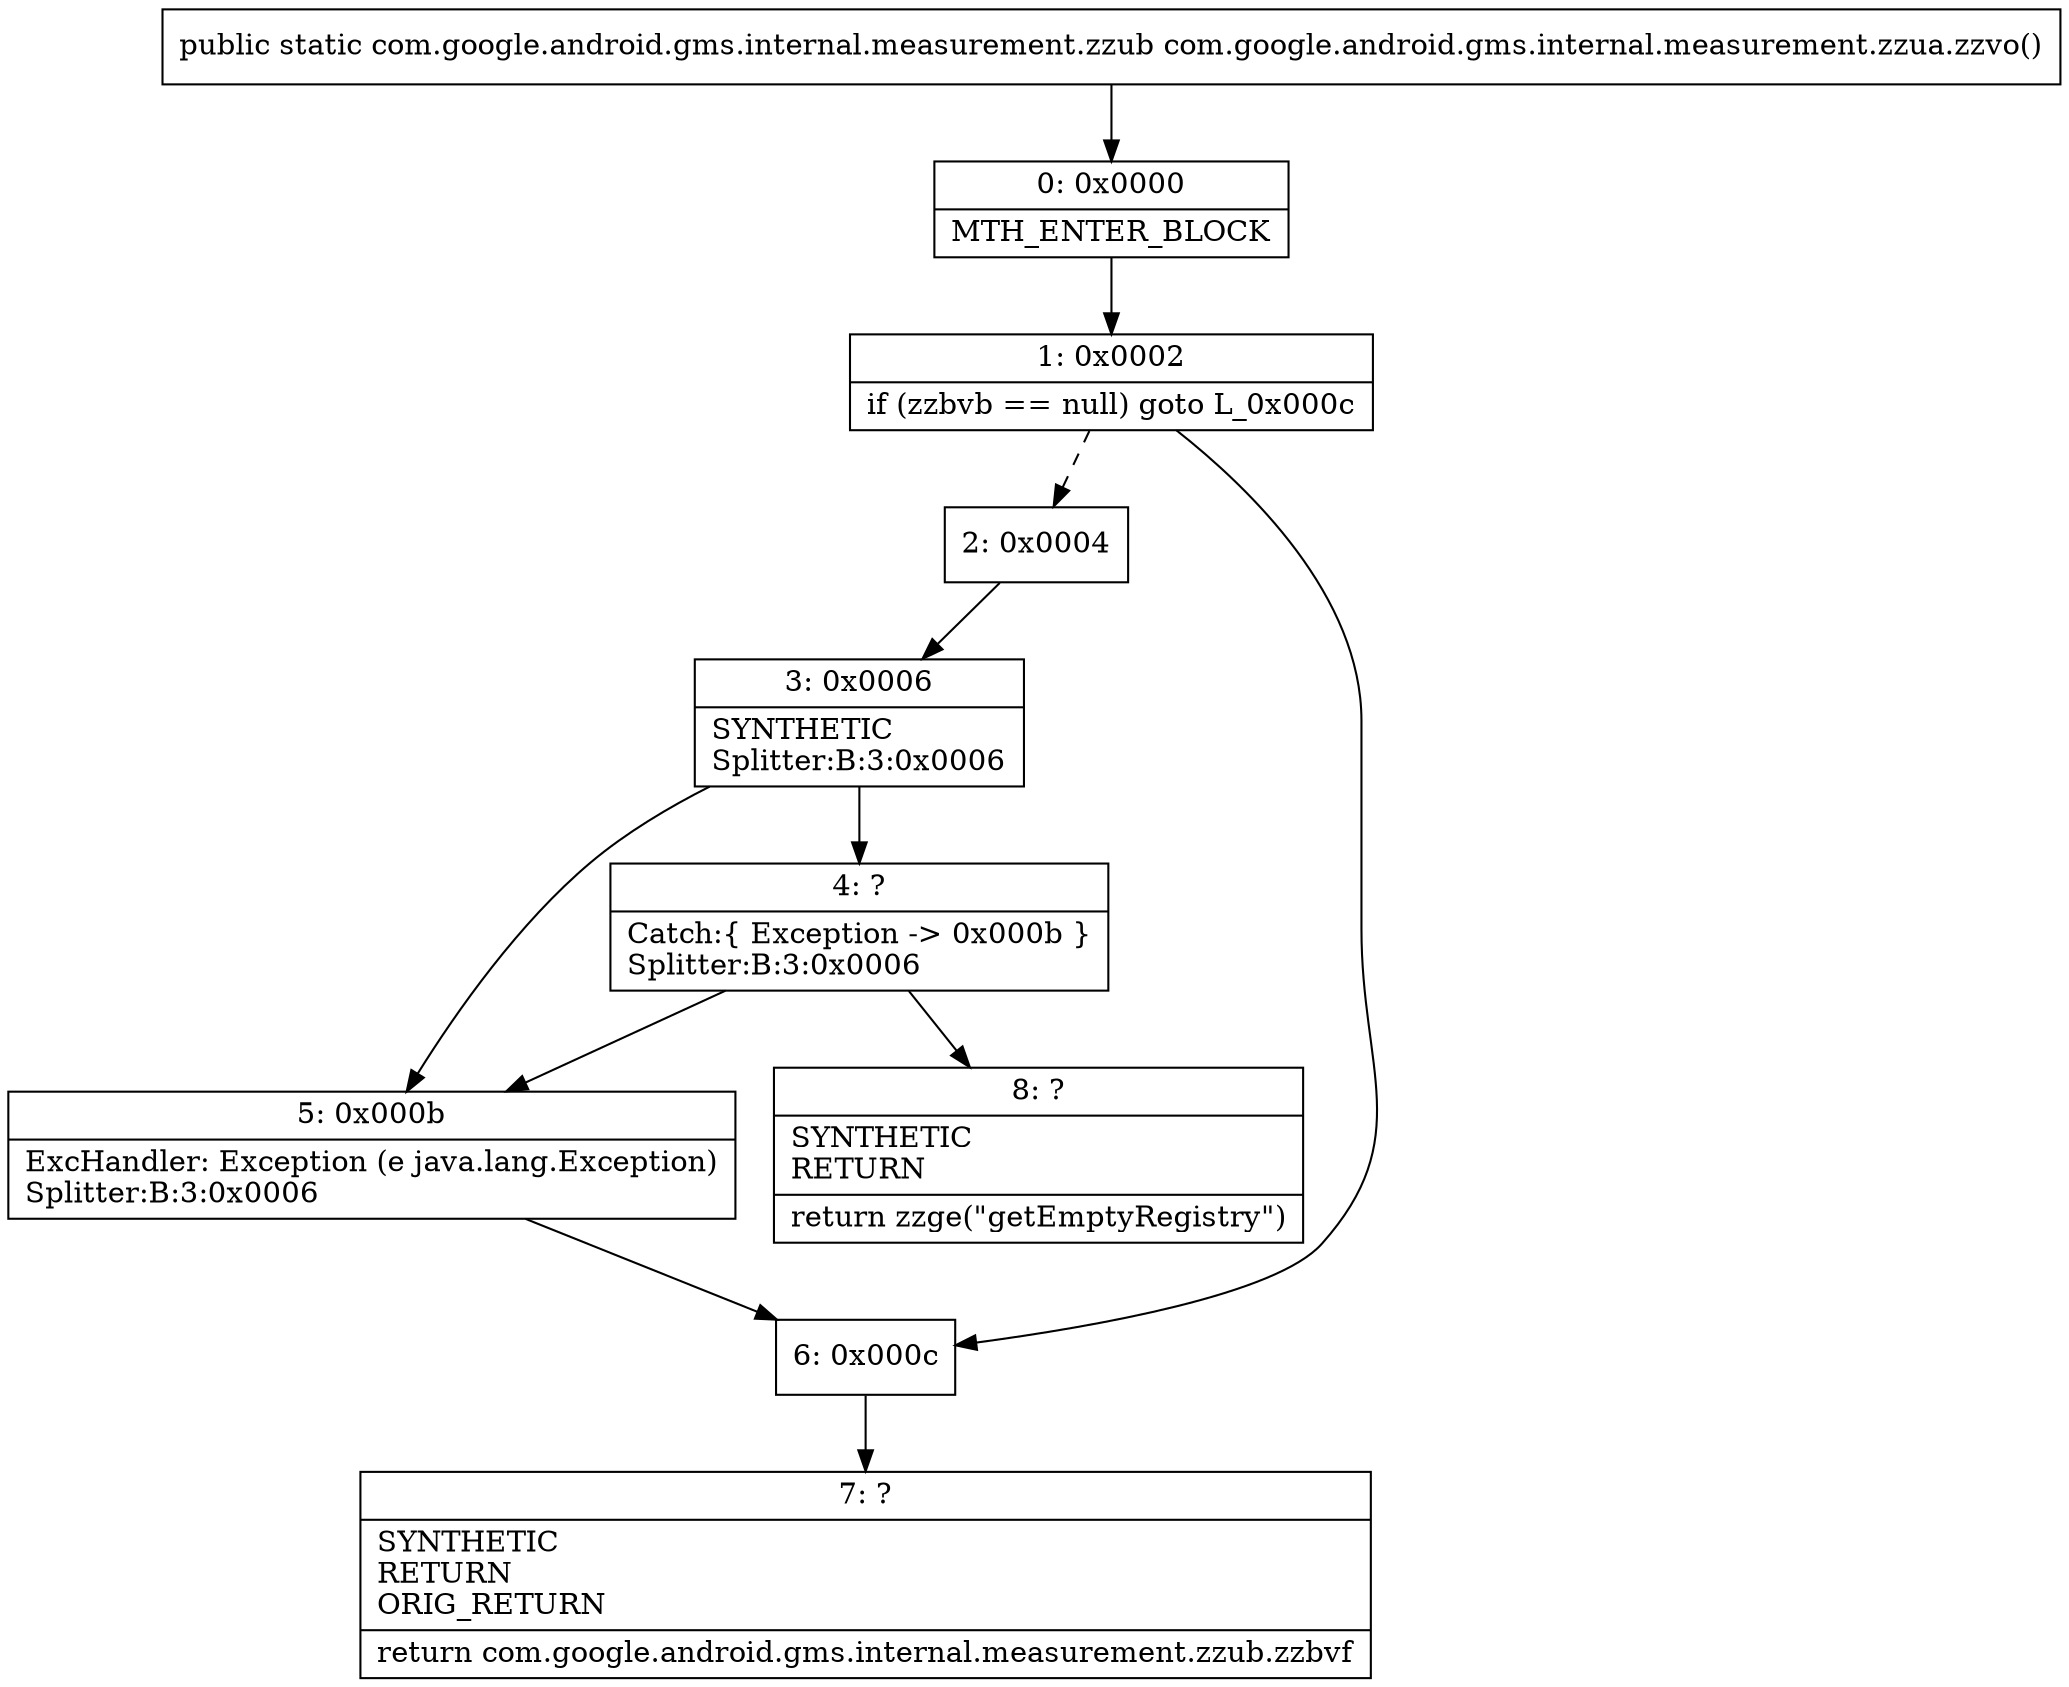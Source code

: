 digraph "CFG forcom.google.android.gms.internal.measurement.zzua.zzvo()Lcom\/google\/android\/gms\/internal\/measurement\/zzub;" {
Node_0 [shape=record,label="{0\:\ 0x0000|MTH_ENTER_BLOCK\l}"];
Node_1 [shape=record,label="{1\:\ 0x0002|if (zzbvb == null) goto L_0x000c\l}"];
Node_2 [shape=record,label="{2\:\ 0x0004}"];
Node_3 [shape=record,label="{3\:\ 0x0006|SYNTHETIC\lSplitter:B:3:0x0006\l}"];
Node_4 [shape=record,label="{4\:\ ?|Catch:\{ Exception \-\> 0x000b \}\lSplitter:B:3:0x0006\l}"];
Node_5 [shape=record,label="{5\:\ 0x000b|ExcHandler: Exception (e java.lang.Exception)\lSplitter:B:3:0x0006\l}"];
Node_6 [shape=record,label="{6\:\ 0x000c}"];
Node_7 [shape=record,label="{7\:\ ?|SYNTHETIC\lRETURN\lORIG_RETURN\l|return com.google.android.gms.internal.measurement.zzub.zzbvf\l}"];
Node_8 [shape=record,label="{8\:\ ?|SYNTHETIC\lRETURN\l|return zzge(\"getEmptyRegistry\")\l}"];
MethodNode[shape=record,label="{public static com.google.android.gms.internal.measurement.zzub com.google.android.gms.internal.measurement.zzua.zzvo() }"];
MethodNode -> Node_0;
Node_0 -> Node_1;
Node_1 -> Node_2[style=dashed];
Node_1 -> Node_6;
Node_2 -> Node_3;
Node_3 -> Node_4;
Node_3 -> Node_5;
Node_4 -> Node_5;
Node_4 -> Node_8;
Node_5 -> Node_6;
Node_6 -> Node_7;
}

